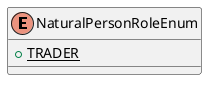 @startuml

    enum NaturalPersonRoleEnum [[NaturalPersonRoleEnum.html]] {
        {static} +TRADER
    }

@enduml
